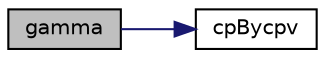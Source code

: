 digraph "gamma"
{
  bgcolor="transparent";
  edge [fontname="Helvetica",fontsize="10",labelfontname="Helvetica",labelfontsize="10"];
  node [fontname="Helvetica",fontsize="10",shape=record];
  rankdir="LR";
  Node1 [label="gamma",height=0.2,width=0.4,color="black", fillcolor="grey75", style="filled", fontcolor="black"];
  Node1 -> Node2 [color="midnightblue",fontsize="10",style="solid",fontname="Helvetica"];
  Node2 [label="cpBycpv",height=0.2,width=0.4,color="black",URL="$a02675.html#a7539f2fa59b23bd691ddbf73ac5bb985",tooltip="Ratio of heat capacity at constant pressure to that at. "];
}
